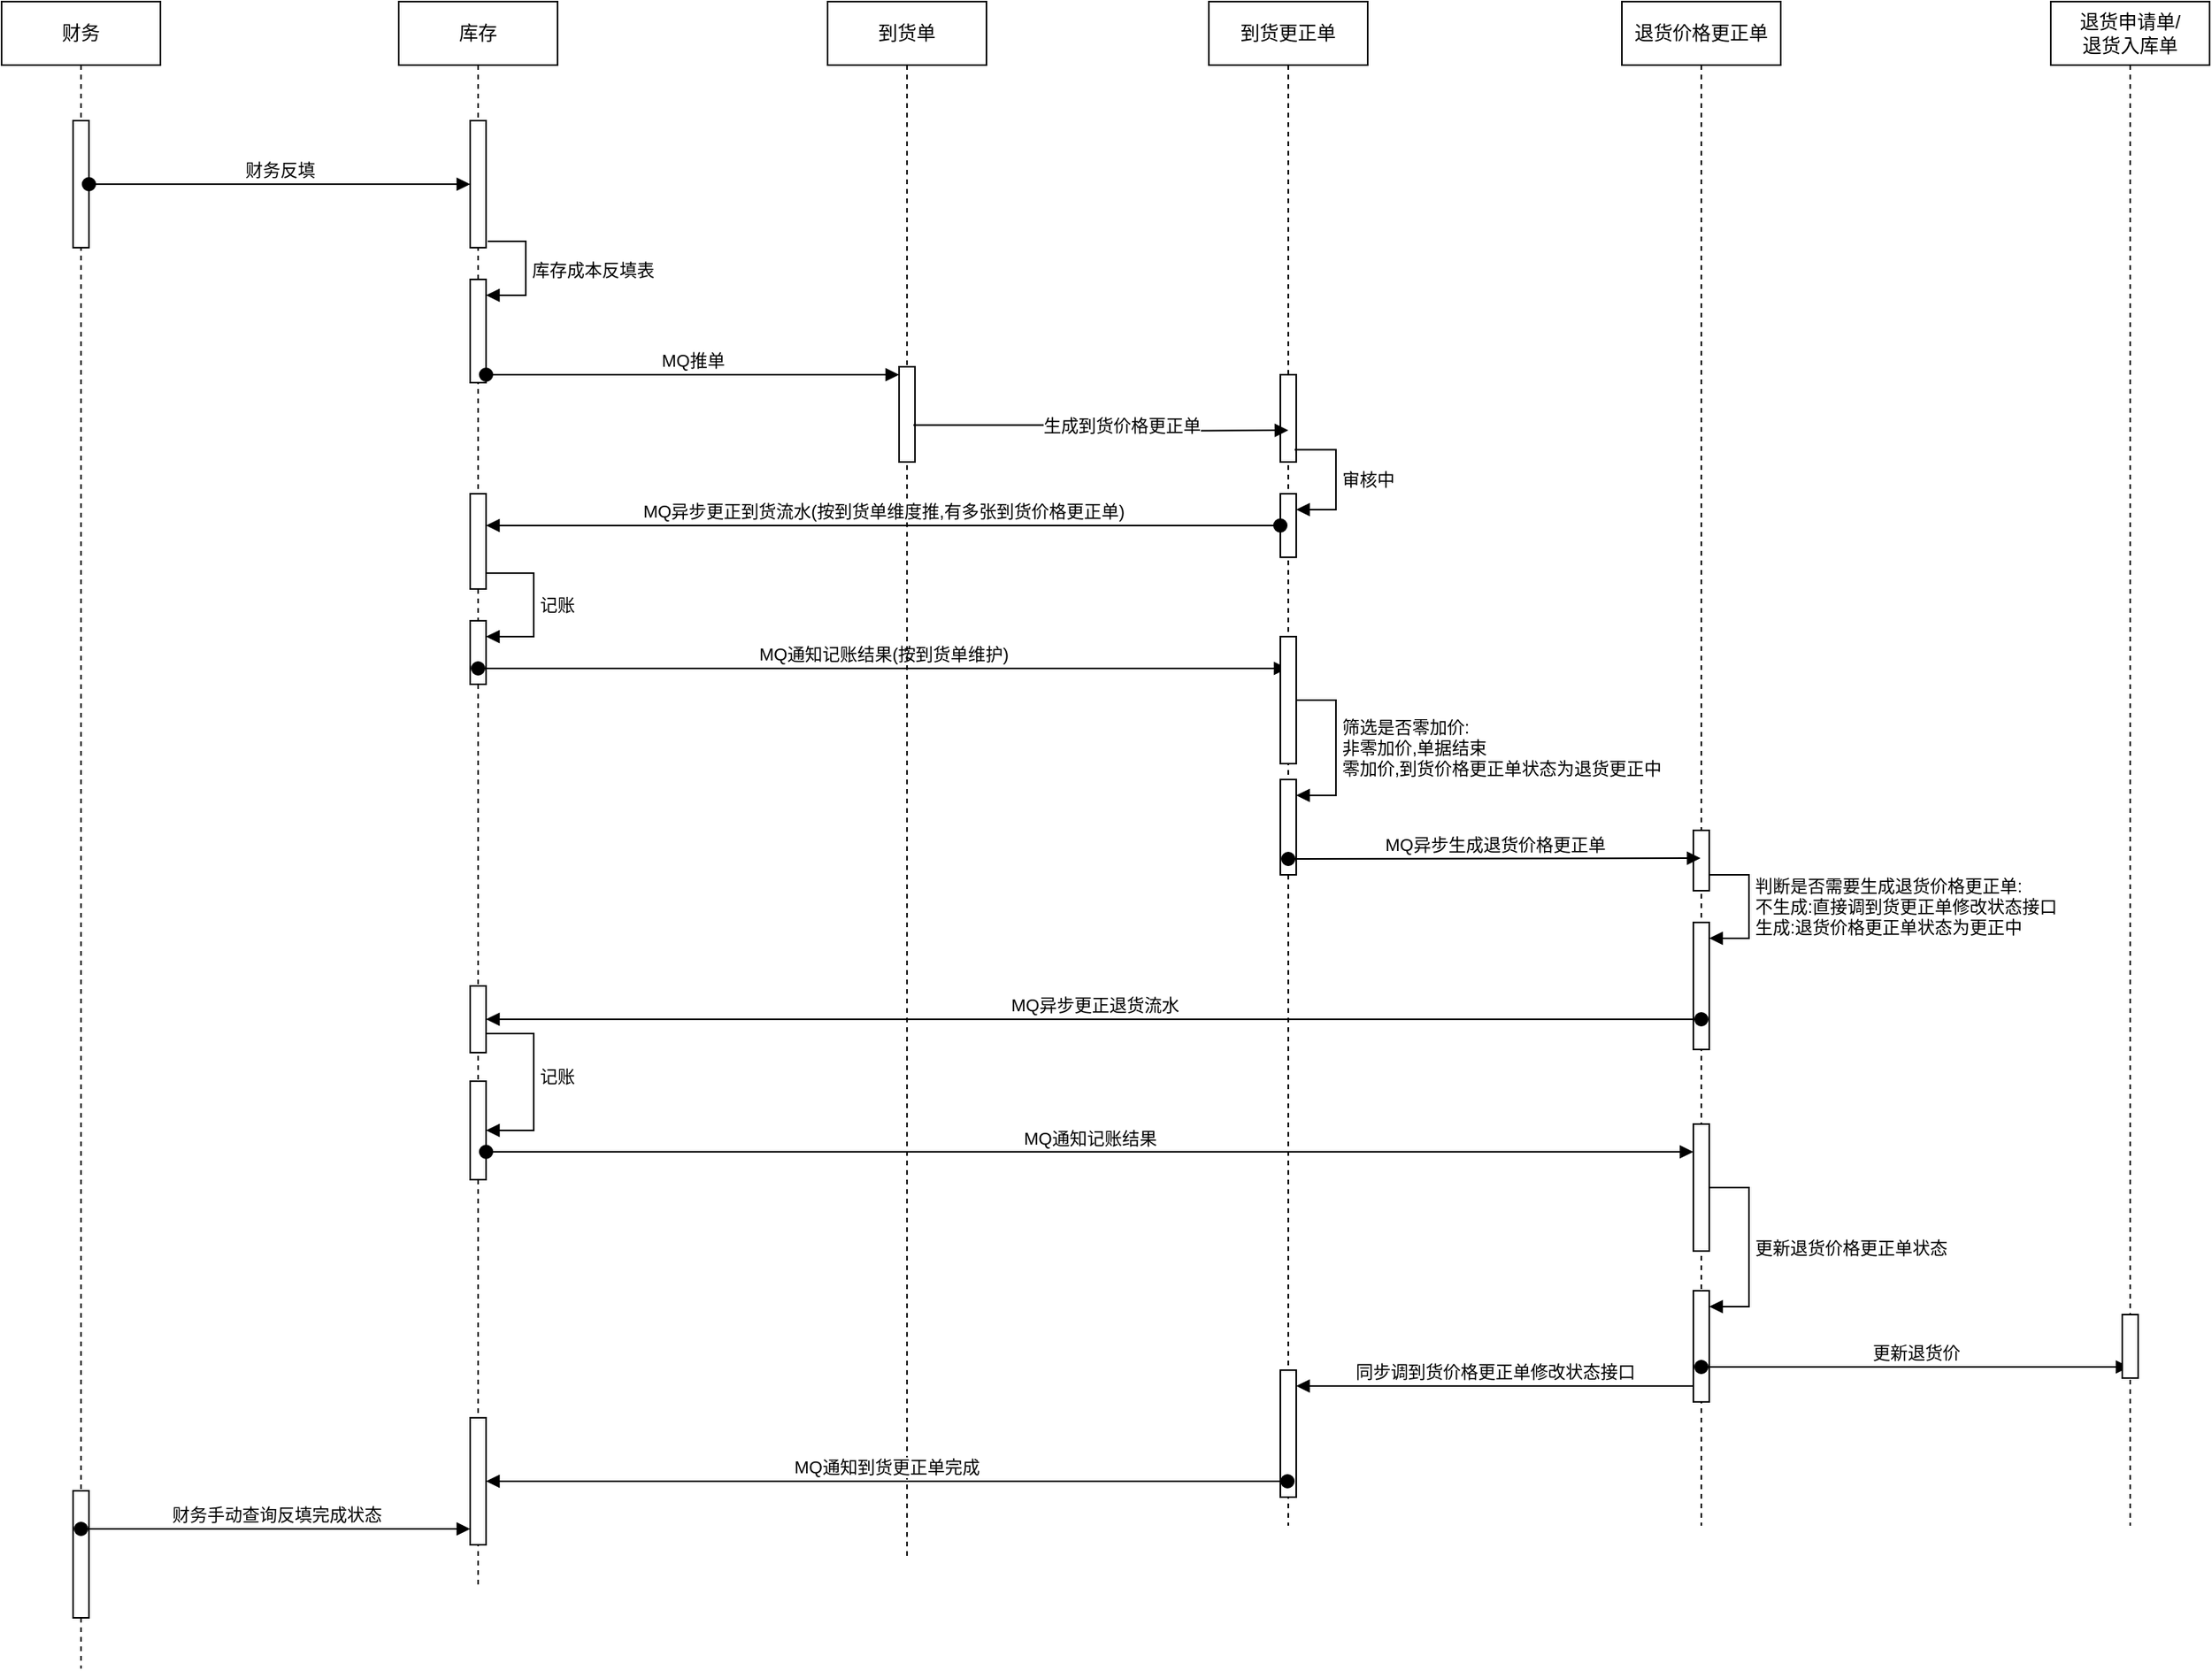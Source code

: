 <mxfile version="21.3.2" type="github">
  <diagram id="prtHgNgQTEPvFCAcTncT" name="Page-1">
    <mxGraphModel dx="2501" dy="756" grid="1" gridSize="10" guides="1" tooltips="1" connect="1" arrows="1" fold="1" page="1" pageScale="1" pageWidth="827" pageHeight="1169" math="0" shadow="0">
      <root>
        <mxCell id="0" />
        <mxCell id="1" parent="0" />
        <mxCell id="2LRA-TsAU7x1MnGm1xn2-22" value="财务" style="shape=umlLifeline;perimeter=lifelinePerimeter;whiteSpace=wrap;html=1;container=1;collapsible=0;recursiveResize=0;outlineConnect=0;" parent="1" vertex="1">
          <mxGeometry x="-810" y="30" width="100" height="1050" as="geometry" />
        </mxCell>
        <mxCell id="2LRA-TsAU7x1MnGm1xn2-34" value="" style="html=1;points=[];perimeter=orthogonalPerimeter;outlineConnect=0;targetShapes=umlLifeline;portConstraint=eastwest;newEdgeStyle={&quot;edgeStyle&quot;:&quot;elbowEdgeStyle&quot;,&quot;elbow&quot;:&quot;vertical&quot;,&quot;curved&quot;:0,&quot;rounded&quot;:0};" parent="2LRA-TsAU7x1MnGm1xn2-22" vertex="1">
          <mxGeometry x="45" y="75" width="10" height="80" as="geometry" />
        </mxCell>
        <mxCell id="2LRA-TsAU7x1MnGm1xn2-69" value="" style="html=1;points=[];perimeter=orthogonalPerimeter;outlineConnect=0;targetShapes=umlLifeline;portConstraint=eastwest;newEdgeStyle={&quot;edgeStyle&quot;:&quot;elbowEdgeStyle&quot;,&quot;elbow&quot;:&quot;vertical&quot;,&quot;curved&quot;:0,&quot;rounded&quot;:0};" parent="2LRA-TsAU7x1MnGm1xn2-22" vertex="1">
          <mxGeometry x="45" y="938" width="10" height="80" as="geometry" />
        </mxCell>
        <mxCell id="2LRA-TsAU7x1MnGm1xn2-71" value="财务手动查询反填完成状态" style="html=1;verticalAlign=bottom;startArrow=oval;startFill=1;endArrow=block;startSize=8;edgeStyle=elbowEdgeStyle;elbow=vertical;curved=0;rounded=0;" parent="2LRA-TsAU7x1MnGm1xn2-22" target="2LRA-TsAU7x1MnGm1xn2-66" edge="1">
          <mxGeometry width="60" relative="1" as="geometry">
            <mxPoint x="50" y="962" as="sourcePoint" />
            <mxPoint x="110" y="962" as="targetPoint" />
          </mxGeometry>
        </mxCell>
        <mxCell id="2LRA-TsAU7x1MnGm1xn2-23" value="库存" style="shape=umlLifeline;perimeter=lifelinePerimeter;whiteSpace=wrap;html=1;container=1;collapsible=0;recursiveResize=0;outlineConnect=0;" parent="1" vertex="1">
          <mxGeometry x="-560" y="30" width="100" height="1000" as="geometry" />
        </mxCell>
        <mxCell id="2LRA-TsAU7x1MnGm1xn2-37" value="" style="html=1;points=[];perimeter=orthogonalPerimeter;outlineConnect=0;targetShapes=umlLifeline;portConstraint=eastwest;newEdgeStyle={&quot;edgeStyle&quot;:&quot;elbowEdgeStyle&quot;,&quot;elbow&quot;:&quot;vertical&quot;,&quot;curved&quot;:0,&quot;rounded&quot;:0};" parent="2LRA-TsAU7x1MnGm1xn2-23" vertex="1">
          <mxGeometry x="45" y="75" width="10" height="80" as="geometry" />
        </mxCell>
        <mxCell id="2LRA-TsAU7x1MnGm1xn2-41" value="" style="html=1;points=[];perimeter=orthogonalPerimeter;outlineConnect=0;targetShapes=umlLifeline;portConstraint=eastwest;newEdgeStyle={&quot;edgeStyle&quot;:&quot;elbowEdgeStyle&quot;,&quot;elbow&quot;:&quot;vertical&quot;,&quot;curved&quot;:0,&quot;rounded&quot;:0};" parent="2LRA-TsAU7x1MnGm1xn2-23" vertex="1">
          <mxGeometry x="45" y="175" width="10" height="65" as="geometry" />
        </mxCell>
        <mxCell id="2LRA-TsAU7x1MnGm1xn2-42" value="库存成本反填表" style="html=1;align=left;spacingLeft=2;endArrow=block;rounded=0;edgeStyle=orthogonalEdgeStyle;curved=0;rounded=0;exitX=1.1;exitY=0.95;exitDx=0;exitDy=0;exitPerimeter=0;" parent="2LRA-TsAU7x1MnGm1xn2-23" source="2LRA-TsAU7x1MnGm1xn2-37" target="2LRA-TsAU7x1MnGm1xn2-41" edge="1">
          <mxGeometry x="0.012" relative="1" as="geometry">
            <mxPoint x="50" y="155" as="sourcePoint" />
            <Array as="points">
              <mxPoint x="80" y="151" />
              <mxPoint x="80" y="185" />
            </Array>
            <mxPoint as="offset" />
          </mxGeometry>
        </mxCell>
        <mxCell id="2LRA-TsAU7x1MnGm1xn2-66" value="" style="html=1;points=[];perimeter=orthogonalPerimeter;outlineConnect=0;targetShapes=umlLifeline;portConstraint=eastwest;newEdgeStyle={&quot;edgeStyle&quot;:&quot;elbowEdgeStyle&quot;,&quot;elbow&quot;:&quot;vertical&quot;,&quot;curved&quot;:0,&quot;rounded&quot;:0};" parent="2LRA-TsAU7x1MnGm1xn2-23" vertex="1">
          <mxGeometry x="45" y="892" width="10" height="80" as="geometry" />
        </mxCell>
        <mxCell id="2LRA-TsAU7x1MnGm1xn2-75" value="" style="html=1;points=[];perimeter=orthogonalPerimeter;outlineConnect=0;targetShapes=umlLifeline;portConstraint=eastwest;newEdgeStyle={&quot;edgeStyle&quot;:&quot;elbowEdgeStyle&quot;,&quot;elbow&quot;:&quot;vertical&quot;,&quot;curved&quot;:0,&quot;rounded&quot;:0};" parent="2LRA-TsAU7x1MnGm1xn2-23" vertex="1">
          <mxGeometry x="45" y="310" width="10" height="60" as="geometry" />
        </mxCell>
        <mxCell id="2LRA-TsAU7x1MnGm1xn2-84" value="" style="html=1;points=[];perimeter=orthogonalPerimeter;outlineConnect=0;targetShapes=umlLifeline;portConstraint=eastwest;newEdgeStyle={&quot;edgeStyle&quot;:&quot;elbowEdgeStyle&quot;,&quot;elbow&quot;:&quot;vertical&quot;,&quot;curved&quot;:0,&quot;rounded&quot;:0};" parent="2LRA-TsAU7x1MnGm1xn2-23" vertex="1">
          <mxGeometry x="45" y="390" width="10" height="40" as="geometry" />
        </mxCell>
        <mxCell id="2LRA-TsAU7x1MnGm1xn2-85" value="记账" style="html=1;align=left;spacingLeft=2;endArrow=block;rounded=0;edgeStyle=orthogonalEdgeStyle;curved=0;rounded=0;" parent="2LRA-TsAU7x1MnGm1xn2-23" source="2LRA-TsAU7x1MnGm1xn2-75" target="2LRA-TsAU7x1MnGm1xn2-84" edge="1">
          <mxGeometry relative="1" as="geometry">
            <mxPoint x="55" y="390" as="sourcePoint" />
            <Array as="points">
              <mxPoint x="85" y="360" />
              <mxPoint x="85" y="400" />
            </Array>
            <mxPoint as="offset" />
          </mxGeometry>
        </mxCell>
        <mxCell id="2LRA-TsAU7x1MnGm1xn2-86" value="MQ通知记账结果(按到货单维护)" style="html=1;verticalAlign=bottom;startArrow=oval;startFill=1;endArrow=block;startSize=8;edgeStyle=elbowEdgeStyle;elbow=vertical;curved=0;rounded=0;" parent="2LRA-TsAU7x1MnGm1xn2-23" target="2LRA-TsAU7x1MnGm1xn2-32" edge="1">
          <mxGeometry x="0.001" width="60" relative="1" as="geometry">
            <mxPoint x="50" y="420" as="sourcePoint" />
            <mxPoint x="500" y="420" as="targetPoint" />
            <mxPoint as="offset" />
          </mxGeometry>
        </mxCell>
        <mxCell id="2LRA-TsAU7x1MnGm1xn2-51" value="" style="html=1;points=[];perimeter=orthogonalPerimeter;outlineConnect=0;targetShapes=umlLifeline;portConstraint=eastwest;newEdgeStyle={&quot;edgeStyle&quot;:&quot;elbowEdgeStyle&quot;,&quot;elbow&quot;:&quot;vertical&quot;,&quot;curved&quot;:0,&quot;rounded&quot;:0};" parent="2LRA-TsAU7x1MnGm1xn2-23" vertex="1">
          <mxGeometry x="45" y="620" width="10" height="42" as="geometry" />
        </mxCell>
        <mxCell id="2LRA-TsAU7x1MnGm1xn2-24" value="到货单" style="shape=umlLifeline;perimeter=lifelinePerimeter;whiteSpace=wrap;html=1;container=1;collapsible=0;recursiveResize=0;outlineConnect=0;" parent="1" vertex="1">
          <mxGeometry x="-290" y="30" width="100" height="980" as="geometry" />
        </mxCell>
        <mxCell id="2LRA-TsAU7x1MnGm1xn2-45" value="" style="html=1;points=[];perimeter=orthogonalPerimeter;outlineConnect=0;targetShapes=umlLifeline;portConstraint=eastwest;newEdgeStyle={&quot;edgeStyle&quot;:&quot;elbowEdgeStyle&quot;,&quot;elbow&quot;:&quot;vertical&quot;,&quot;curved&quot;:0,&quot;rounded&quot;:0};" parent="2LRA-TsAU7x1MnGm1xn2-24" vertex="1">
          <mxGeometry x="45" y="230" width="10" height="60" as="geometry" />
        </mxCell>
        <mxCell id="2LRA-TsAU7x1MnGm1xn2-32" value="到货更正单" style="shape=umlLifeline;perimeter=lifelinePerimeter;whiteSpace=wrap;html=1;container=1;collapsible=0;recursiveResize=0;outlineConnect=0;" parent="1" vertex="1">
          <mxGeometry x="-50" y="30" width="100" height="960" as="geometry" />
        </mxCell>
        <mxCell id="2LRA-TsAU7x1MnGm1xn2-47" value="" style="html=1;points=[];perimeter=orthogonalPerimeter;outlineConnect=0;targetShapes=umlLifeline;portConstraint=eastwest;newEdgeStyle={&quot;edgeStyle&quot;:&quot;elbowEdgeStyle&quot;,&quot;elbow&quot;:&quot;vertical&quot;,&quot;curved&quot;:0,&quot;rounded&quot;:0};" parent="2LRA-TsAU7x1MnGm1xn2-32" vertex="1">
          <mxGeometry x="45" y="235" width="10" height="55" as="geometry" />
        </mxCell>
        <mxCell id="2LRA-TsAU7x1MnGm1xn2-63" value="" style="html=1;points=[];perimeter=orthogonalPerimeter;outlineConnect=0;targetShapes=umlLifeline;portConstraint=eastwest;newEdgeStyle={&quot;edgeStyle&quot;:&quot;elbowEdgeStyle&quot;,&quot;elbow&quot;:&quot;vertical&quot;,&quot;curved&quot;:0,&quot;rounded&quot;:0};" parent="2LRA-TsAU7x1MnGm1xn2-32" vertex="1">
          <mxGeometry x="45" y="862" width="10" height="80" as="geometry" />
        </mxCell>
        <mxCell id="2LRA-TsAU7x1MnGm1xn2-77" value="" style="html=1;points=[];perimeter=orthogonalPerimeter;outlineConnect=0;targetShapes=umlLifeline;portConstraint=eastwest;newEdgeStyle={&quot;edgeStyle&quot;:&quot;elbowEdgeStyle&quot;,&quot;elbow&quot;:&quot;vertical&quot;,&quot;curved&quot;:0,&quot;rounded&quot;:0};" parent="2LRA-TsAU7x1MnGm1xn2-32" vertex="1">
          <mxGeometry x="45" y="310" width="10" height="40" as="geometry" />
        </mxCell>
        <mxCell id="2LRA-TsAU7x1MnGm1xn2-78" value="审核中" style="html=1;align=left;spacingLeft=2;endArrow=block;rounded=0;edgeStyle=orthogonalEdgeStyle;curved=0;rounded=0;exitX=0.54;exitY=0.294;exitDx=0;exitDy=0;exitPerimeter=0;" parent="2LRA-TsAU7x1MnGm1xn2-32" source="2LRA-TsAU7x1MnGm1xn2-32" target="2LRA-TsAU7x1MnGm1xn2-77" edge="1">
          <mxGeometry relative="1" as="geometry">
            <mxPoint x="50" y="290" as="sourcePoint" />
            <Array as="points">
              <mxPoint x="80" y="282" />
              <mxPoint x="80" y="320" />
            </Array>
          </mxGeometry>
        </mxCell>
        <mxCell id="2LRA-TsAU7x1MnGm1xn2-87" value="" style="html=1;points=[];perimeter=orthogonalPerimeter;outlineConnect=0;targetShapes=umlLifeline;portConstraint=eastwest;newEdgeStyle={&quot;edgeStyle&quot;:&quot;elbowEdgeStyle&quot;,&quot;elbow&quot;:&quot;vertical&quot;,&quot;curved&quot;:0,&quot;rounded&quot;:0};" parent="2LRA-TsAU7x1MnGm1xn2-32" vertex="1">
          <mxGeometry x="45" y="400" width="10" height="80" as="geometry" />
        </mxCell>
        <mxCell id="2LRA-TsAU7x1MnGm1xn2-88" value="" style="html=1;points=[];perimeter=orthogonalPerimeter;outlineConnect=0;targetShapes=umlLifeline;portConstraint=eastwest;newEdgeStyle={&quot;edgeStyle&quot;:&quot;elbowEdgeStyle&quot;,&quot;elbow&quot;:&quot;vertical&quot;,&quot;curved&quot;:0,&quot;rounded&quot;:0};" parent="2LRA-TsAU7x1MnGm1xn2-32" vertex="1">
          <mxGeometry x="45" y="490" width="10" height="60" as="geometry" />
        </mxCell>
        <mxCell id="2LRA-TsAU7x1MnGm1xn2-89" value="筛选是否零加价:&lt;br&gt;非零加价,单据结束&lt;br&gt;零加价,到货价格更正单状态为退货更正中" style="html=1;align=left;spacingLeft=2;endArrow=block;rounded=0;edgeStyle=orthogonalEdgeStyle;curved=0;rounded=0;" parent="2LRA-TsAU7x1MnGm1xn2-32" source="2LRA-TsAU7x1MnGm1xn2-87" target="2LRA-TsAU7x1MnGm1xn2-88" edge="1">
          <mxGeometry relative="1" as="geometry">
            <mxPoint x="50" y="470" as="sourcePoint" />
            <Array as="points">
              <mxPoint x="80" y="440" />
              <mxPoint x="80" y="500" />
            </Array>
          </mxGeometry>
        </mxCell>
        <mxCell id="2LRA-TsAU7x1MnGm1xn2-33" value="退货价格更正单" style="shape=umlLifeline;perimeter=lifelinePerimeter;whiteSpace=wrap;html=1;container=1;collapsible=0;recursiveResize=0;outlineConnect=0;" parent="1" vertex="1">
          <mxGeometry x="210" y="30" width="100" height="960" as="geometry" />
        </mxCell>
        <mxCell id="2LRA-TsAU7x1MnGm1xn2-49" value="" style="html=1;points=[];perimeter=orthogonalPerimeter;outlineConnect=0;targetShapes=umlLifeline;portConstraint=eastwest;newEdgeStyle={&quot;edgeStyle&quot;:&quot;elbowEdgeStyle&quot;,&quot;elbow&quot;:&quot;vertical&quot;,&quot;curved&quot;:0,&quot;rounded&quot;:0};" parent="2LRA-TsAU7x1MnGm1xn2-33" vertex="1">
          <mxGeometry x="45" y="522" width="10" height="38" as="geometry" />
        </mxCell>
        <mxCell id="2LRA-TsAU7x1MnGm1xn2-59" value="" style="html=1;points=[];perimeter=orthogonalPerimeter;outlineConnect=0;targetShapes=umlLifeline;portConstraint=eastwest;newEdgeStyle={&quot;edgeStyle&quot;:&quot;elbowEdgeStyle&quot;,&quot;elbow&quot;:&quot;vertical&quot;,&quot;curved&quot;:0,&quot;rounded&quot;:0};" parent="2LRA-TsAU7x1MnGm1xn2-33" vertex="1">
          <mxGeometry x="45" y="707" width="10" height="80" as="geometry" />
        </mxCell>
        <mxCell id="2LRA-TsAU7x1MnGm1xn2-61" value="" style="html=1;points=[];perimeter=orthogonalPerimeter;outlineConnect=0;targetShapes=umlLifeline;portConstraint=eastwest;newEdgeStyle={&quot;edgeStyle&quot;:&quot;elbowEdgeStyle&quot;,&quot;elbow&quot;:&quot;vertical&quot;,&quot;curved&quot;:0,&quot;rounded&quot;:0};" parent="2LRA-TsAU7x1MnGm1xn2-33" vertex="1">
          <mxGeometry x="45" y="812" width="10" height="70" as="geometry" />
        </mxCell>
        <mxCell id="2LRA-TsAU7x1MnGm1xn2-62" value="更新退货价格更正单状态" style="html=1;align=left;spacingLeft=2;endArrow=block;rounded=0;edgeStyle=orthogonalEdgeStyle;curved=0;rounded=0;" parent="2LRA-TsAU7x1MnGm1xn2-33" source="2LRA-TsAU7x1MnGm1xn2-59" target="2LRA-TsAU7x1MnGm1xn2-61" edge="1">
          <mxGeometry relative="1" as="geometry">
            <mxPoint x="50" y="792" as="sourcePoint" />
            <Array as="points">
              <mxPoint x="80" y="747" />
              <mxPoint x="80" y="822" />
            </Array>
          </mxGeometry>
        </mxCell>
        <mxCell id="2LRA-TsAU7x1MnGm1xn2-90" value="" style="html=1;points=[];perimeter=orthogonalPerimeter;outlineConnect=0;targetShapes=umlLifeline;portConstraint=eastwest;newEdgeStyle={&quot;edgeStyle&quot;:&quot;elbowEdgeStyle&quot;,&quot;elbow&quot;:&quot;vertical&quot;,&quot;curved&quot;:0,&quot;rounded&quot;:0};" parent="2LRA-TsAU7x1MnGm1xn2-33" vertex="1">
          <mxGeometry x="45" y="580" width="10" height="80" as="geometry" />
        </mxCell>
        <mxCell id="2LRA-TsAU7x1MnGm1xn2-91" value="判断是否需要生成退货价格更正单:&lt;br&gt;不生成:直接调到货更正单修改状态接口&lt;br&gt;生成:退货价格更正单状态为更正中" style="html=1;align=left;spacingLeft=2;endArrow=block;rounded=0;edgeStyle=orthogonalEdgeStyle;curved=0;rounded=0;" parent="2LRA-TsAU7x1MnGm1xn2-33" source="2LRA-TsAU7x1MnGm1xn2-49" target="2LRA-TsAU7x1MnGm1xn2-90" edge="1">
          <mxGeometry relative="1" as="geometry">
            <mxPoint x="50" y="560" as="sourcePoint" />
            <Array as="points">
              <mxPoint x="80" y="550" />
              <mxPoint x="80" y="590" />
            </Array>
          </mxGeometry>
        </mxCell>
        <mxCell id="v24TAP33aro42YJ19gb1-1" value="更新退货价" style="html=1;verticalAlign=bottom;startArrow=oval;startFill=1;endArrow=block;startSize=8;edgeStyle=elbowEdgeStyle;elbow=vertical;curved=0;rounded=0;" parent="2LRA-TsAU7x1MnGm1xn2-33" target="0RT_YmVqureyaI2YL_fF-1" edge="1">
          <mxGeometry width="60" relative="1" as="geometry">
            <mxPoint x="50" y="860" as="sourcePoint" />
            <mxPoint x="110" y="860" as="targetPoint" />
          </mxGeometry>
        </mxCell>
        <mxCell id="2LRA-TsAU7x1MnGm1xn2-38" value="财务反填" style="html=1;verticalAlign=bottom;startArrow=oval;endArrow=block;startSize=8;edgeStyle=elbowEdgeStyle;elbow=vertical;curved=0;rounded=0;" parent="1" source="2LRA-TsAU7x1MnGm1xn2-34" target="2LRA-TsAU7x1MnGm1xn2-37" edge="1">
          <mxGeometry relative="1" as="geometry">
            <mxPoint x="-755" y="220" as="sourcePoint" />
            <mxPoint x="-510" y="190" as="targetPoint" />
          </mxGeometry>
        </mxCell>
        <mxCell id="2LRA-TsAU7x1MnGm1xn2-46" value="MQ推单" style="html=1;verticalAlign=bottom;startArrow=oval;endArrow=block;startSize=8;edgeStyle=elbowEdgeStyle;elbow=vertical;curved=0;rounded=0;" parent="1" source="2LRA-TsAU7x1MnGm1xn2-41" target="2LRA-TsAU7x1MnGm1xn2-45" edge="1">
          <mxGeometry relative="1" as="geometry">
            <mxPoint x="-305" y="240" as="sourcePoint" />
          </mxGeometry>
        </mxCell>
        <mxCell id="2LRA-TsAU7x1MnGm1xn2-48" value="生成到货价格更正单" style="html=1;align=left;spacingLeft=2;endArrow=block;rounded=0;edgeStyle=orthogonalEdgeStyle;curved=0;rounded=0;exitX=0.9;exitY=0.613;exitDx=0;exitDy=0;exitPerimeter=0;" parent="1" source="2LRA-TsAU7x1MnGm1xn2-45" edge="1">
          <mxGeometry x="-0.348" relative="1" as="geometry">
            <mxPoint x="-240" y="293" as="sourcePoint" />
            <Array as="points" />
            <mxPoint y="300" as="targetPoint" />
            <mxPoint as="offset" />
          </mxGeometry>
        </mxCell>
        <mxCell id="2LRA-TsAU7x1MnGm1xn2-50" value="MQ异步生成退货价格更正单" style="html=1;verticalAlign=bottom;startArrow=oval;endArrow=block;startSize=8;edgeStyle=elbowEdgeStyle;elbow=vertical;curved=0;rounded=0;" parent="1" edge="1">
          <mxGeometry relative="1" as="geometry">
            <mxPoint y="570" as="sourcePoint" />
            <mxPoint x="259.5" y="569.176" as="targetPoint" />
          </mxGeometry>
        </mxCell>
        <mxCell id="2LRA-TsAU7x1MnGm1xn2-54" value="MQ异步更正退货流水" style="html=1;verticalAlign=bottom;startArrow=oval;startFill=1;endArrow=block;startSize=8;edgeStyle=elbowEdgeStyle;elbow=vertical;curved=0;rounded=0;" parent="1" target="2LRA-TsAU7x1MnGm1xn2-51" edge="1">
          <mxGeometry width="60" relative="1" as="geometry">
            <mxPoint x="260" y="671" as="sourcePoint" />
            <mxPoint x="-230" y="672" as="targetPoint" />
          </mxGeometry>
        </mxCell>
        <mxCell id="2LRA-TsAU7x1MnGm1xn2-57" value="" style="html=1;points=[];perimeter=orthogonalPerimeter;outlineConnect=0;targetShapes=umlLifeline;portConstraint=eastwest;newEdgeStyle={&quot;edgeStyle&quot;:&quot;elbowEdgeStyle&quot;,&quot;elbow&quot;:&quot;vertical&quot;,&quot;curved&quot;:0,&quot;rounded&quot;:0};" parent="1" vertex="1">
          <mxGeometry x="-515" y="710" width="10" height="62" as="geometry" />
        </mxCell>
        <mxCell id="2LRA-TsAU7x1MnGm1xn2-58" value="记账" style="html=1;align=left;spacingLeft=2;endArrow=block;rounded=0;edgeStyle=orthogonalEdgeStyle;curved=0;rounded=0;" parent="1" target="2LRA-TsAU7x1MnGm1xn2-57" edge="1">
          <mxGeometry relative="1" as="geometry">
            <mxPoint x="-505" y="672" as="sourcePoint" />
            <Array as="points">
              <mxPoint x="-505" y="680" />
              <mxPoint x="-475" y="680" />
              <mxPoint x="-475" y="741" />
            </Array>
          </mxGeometry>
        </mxCell>
        <mxCell id="2LRA-TsAU7x1MnGm1xn2-60" value="MQ通知记账结果" style="html=1;verticalAlign=bottom;startArrow=oval;endArrow=block;startSize=8;edgeStyle=elbowEdgeStyle;elbow=vertical;curved=0;rounded=0;" parent="1" source="2LRA-TsAU7x1MnGm1xn2-57" target="2LRA-TsAU7x1MnGm1xn2-59" edge="1">
          <mxGeometry relative="1" as="geometry">
            <mxPoint x="-305" y="752" as="sourcePoint" />
          </mxGeometry>
        </mxCell>
        <mxCell id="2LRA-TsAU7x1MnGm1xn2-65" value="同步调到货价格更正单修改状态接口" style="html=1;verticalAlign=bottom;endArrow=block;edgeStyle=elbowEdgeStyle;elbow=vertical;curved=0;rounded=0;" parent="1" source="2LRA-TsAU7x1MnGm1xn2-61" target="2LRA-TsAU7x1MnGm1xn2-63" edge="1">
          <mxGeometry width="80" relative="1" as="geometry">
            <mxPoint x="90" y="912" as="sourcePoint" />
            <mxPoint x="170" y="912" as="targetPoint" />
          </mxGeometry>
        </mxCell>
        <mxCell id="2LRA-TsAU7x1MnGm1xn2-68" value="MQ通知到货更正单完成" style="html=1;verticalAlign=bottom;startArrow=oval;startFill=1;endArrow=block;startSize=8;edgeStyle=elbowEdgeStyle;elbow=vertical;curved=0;rounded=0;" parent="1" target="2LRA-TsAU7x1MnGm1xn2-66" edge="1">
          <mxGeometry width="60" relative="1" as="geometry">
            <mxPoint x="-0.5" y="962" as="sourcePoint" />
            <mxPoint x="-340" y="942" as="targetPoint" />
          </mxGeometry>
        </mxCell>
        <mxCell id="2LRA-TsAU7x1MnGm1xn2-79" value="MQ异步更正到货流水(按到货单维度推,有多张到货价格更正单)" style="html=1;verticalAlign=bottom;startArrow=oval;startFill=1;endArrow=block;startSize=8;edgeStyle=elbowEdgeStyle;elbow=vertical;curved=0;rounded=0;" parent="1" source="2LRA-TsAU7x1MnGm1xn2-77" target="2LRA-TsAU7x1MnGm1xn2-75" edge="1">
          <mxGeometry width="60" relative="1" as="geometry">
            <mxPoint x="-140" y="400" as="sourcePoint" />
            <mxPoint x="-80" y="400" as="targetPoint" />
          </mxGeometry>
        </mxCell>
        <mxCell id="0RT_YmVqureyaI2YL_fF-1" value="退货申请单/&lt;br&gt;退货入库单" style="shape=umlLifeline;perimeter=lifelinePerimeter;whiteSpace=wrap;html=1;container=1;collapsible=0;recursiveResize=0;outlineConnect=0;" parent="1" vertex="1">
          <mxGeometry x="480" y="30" width="100" height="960" as="geometry" />
        </mxCell>
        <mxCell id="0RT_YmVqureyaI2YL_fF-9" value="" style="html=1;points=[];perimeter=orthogonalPerimeter;outlineConnect=0;targetShapes=umlLifeline;portConstraint=eastwest;newEdgeStyle={&quot;edgeStyle&quot;:&quot;elbowEdgeStyle&quot;,&quot;elbow&quot;:&quot;vertical&quot;,&quot;curved&quot;:0,&quot;rounded&quot;:0};" parent="0RT_YmVqureyaI2YL_fF-1" vertex="1">
          <mxGeometry x="45" y="827" width="10" height="40" as="geometry" />
        </mxCell>
      </root>
    </mxGraphModel>
  </diagram>
</mxfile>
